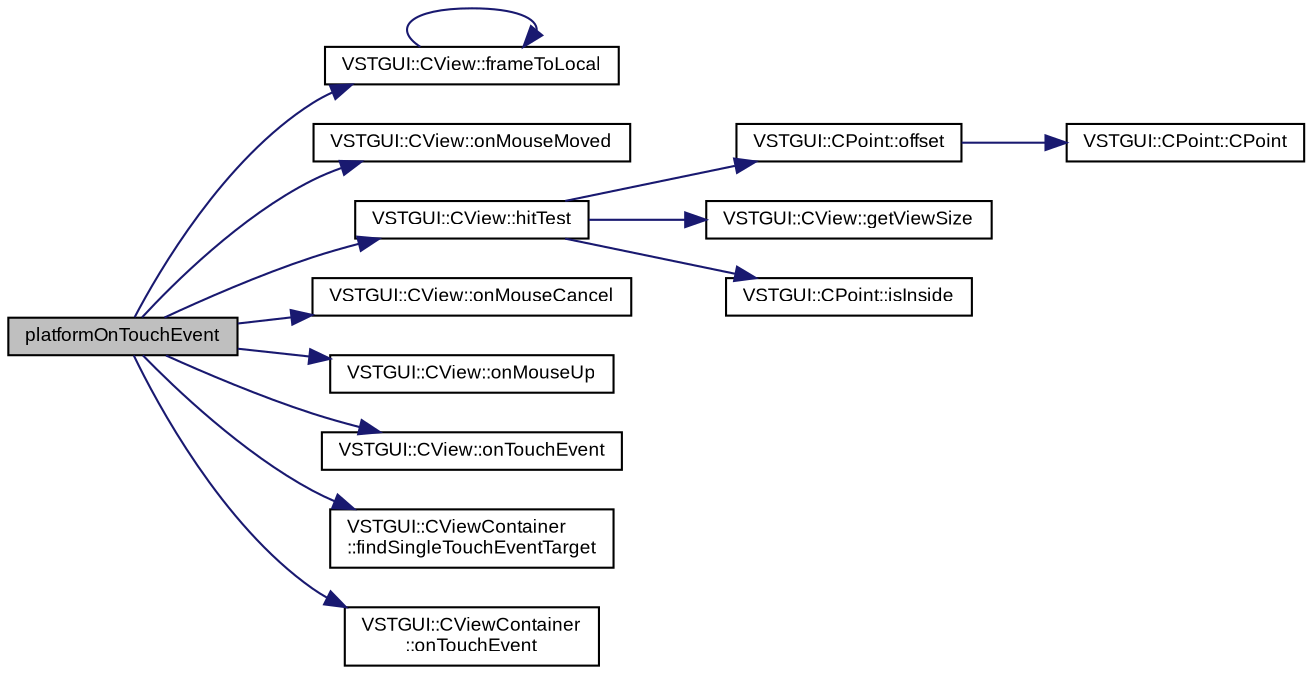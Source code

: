 digraph "platformOnTouchEvent"
{
  bgcolor="transparent";
  edge [fontname="Arial",fontsize="9",labelfontname="Arial",labelfontsize="9"];
  node [fontname="Arial",fontsize="9",shape=record];
  rankdir="LR";
  Node1 [label="platformOnTouchEvent",height=0.2,width=0.4,color="black", fillcolor="grey75", style="filled" fontcolor="black"];
  Node1 -> Node2 [color="midnightblue",fontsize="9",style="solid",fontname="Arial"];
  Node2 [label="VSTGUI::CView::frameToLocal",height=0.2,width=0.4,color="black",URL="$class_v_s_t_g_u_i_1_1_c_view.html#a9ee172fcd9ca5d6ee196f270717341cf",tooltip="conversion from frame coordinates to local view coordinates "];
  Node2 -> Node2 [color="midnightblue",fontsize="9",style="solid",fontname="Arial"];
  Node1 -> Node3 [color="midnightblue",fontsize="9",style="solid",fontname="Arial"];
  Node3 [label="VSTGUI::CView::onMouseMoved",height=0.2,width=0.4,color="black",URL="$class_v_s_t_g_u_i_1_1_c_view.html#ac8855959285a9555faaa8b0313e07027",tooltip="called when a mouse move event occurs "];
  Node1 -> Node4 [color="midnightblue",fontsize="9",style="solid",fontname="Arial"];
  Node4 [label="VSTGUI::CView::hitTest",height=0.2,width=0.4,color="black",URL="$class_v_s_t_g_u_i_1_1_c_view.html#a64e2c0bdb7ef05c4554f70217c675726",tooltip="check if where hits this view "];
  Node4 -> Node5 [color="midnightblue",fontsize="9",style="solid",fontname="Arial"];
  Node5 [label="VSTGUI::CPoint::offset",height=0.2,width=0.4,color="black",URL="$struct_v_s_t_g_u_i_1_1_c_point.html#a61d5634e59d4cc12f26420875c296d77"];
  Node5 -> Node6 [color="midnightblue",fontsize="9",style="solid",fontname="Arial"];
  Node6 [label="VSTGUI::CPoint::CPoint",height=0.2,width=0.4,color="black",URL="$struct_v_s_t_g_u_i_1_1_c_point.html#a26c2b32f71f3f798bf6b5cb98a3ba9dd"];
  Node4 -> Node7 [color="midnightblue",fontsize="9",style="solid",fontname="Arial"];
  Node7 [label="VSTGUI::CView::getViewSize",height=0.2,width=0.4,color="black",URL="$class_v_s_t_g_u_i_1_1_c_view.html#a7b14fb07c53ccfa07dc91900f4fe01f1",tooltip="read only access to view size "];
  Node4 -> Node8 [color="midnightblue",fontsize="9",style="solid",fontname="Arial"];
  Node8 [label="VSTGUI::CPoint::isInside",height=0.2,width=0.4,color="black",URL="$struct_v_s_t_g_u_i_1_1_c_point.html#ac0d5525acddc55a0bdea071ebb1caf92"];
  Node1 -> Node9 [color="midnightblue",fontsize="9",style="solid",fontname="Arial"];
  Node9 [label="VSTGUI::CView::onMouseCancel",height=0.2,width=0.4,color="black",URL="$class_v_s_t_g_u_i_1_1_c_view.html#a5229f5e751d2e25e9d81ba619455a25c",tooltip="called when mouse tracking should be canceled "];
  Node1 -> Node10 [color="midnightblue",fontsize="9",style="solid",fontname="Arial"];
  Node10 [label="VSTGUI::CView::onMouseUp",height=0.2,width=0.4,color="black",URL="$class_v_s_t_g_u_i_1_1_c_view.html#a25821e254b2ee5fabdda756c1c301fc0",tooltip="called when a mouse up event occurs "];
  Node1 -> Node11 [color="midnightblue",fontsize="9",style="solid",fontname="Arial"];
  Node11 [label="VSTGUI::CView::onTouchEvent",height=0.2,width=0.4,color="black",URL="$class_v_s_t_g_u_i_1_1_c_view.html#a0a7d2ab1daddcd9bb7fd5c5abae0a308"];
  Node1 -> Node12 [color="midnightblue",fontsize="9",style="solid",fontname="Arial"];
  Node12 [label="VSTGUI::CViewContainer\l::findSingleTouchEventTarget",height=0.2,width=0.4,color="black",URL="$class_v_s_t_g_u_i_1_1_c_view_container.html#adbaa23cfe40367b22bdaa731f4d740aa"];
  Node1 -> Node13 [color="midnightblue",fontsize="9",style="solid",fontname="Arial"];
  Node13 [label="VSTGUI::CViewContainer\l::onTouchEvent",height=0.2,width=0.4,color="black",URL="$class_v_s_t_g_u_i_1_1_c_view_container.html#a0a7d2ab1daddcd9bb7fd5c5abae0a308"];
}
